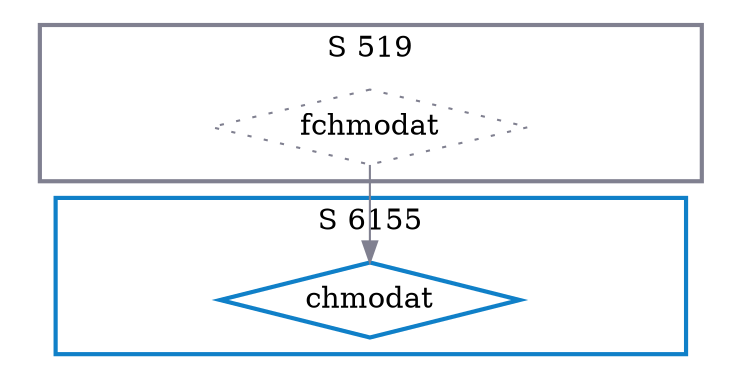 digraph G {
  ratio=0.500000;
  "UV fchmodat (519)" [shape=diamond, label="fchmodat", color="#808090",
                       style=dotted];
  "UV chmodat (6155)" [shape=diamond, label="chmodat", color="#1080C8",
                       style=bold];
  
  subgraph cluster_519 { label="S 519";
    color="#808090";
    style=bold;
    "UV fchmodat (519)"; };
  subgraph cluster_6155 { label="S 6155";
    color="#1080C8";
    style=bold;
    "UV chmodat (6155)"; };
  
  "UV fchmodat (519)" -> "UV chmodat (6155)" [color="#808090"];
  
  }